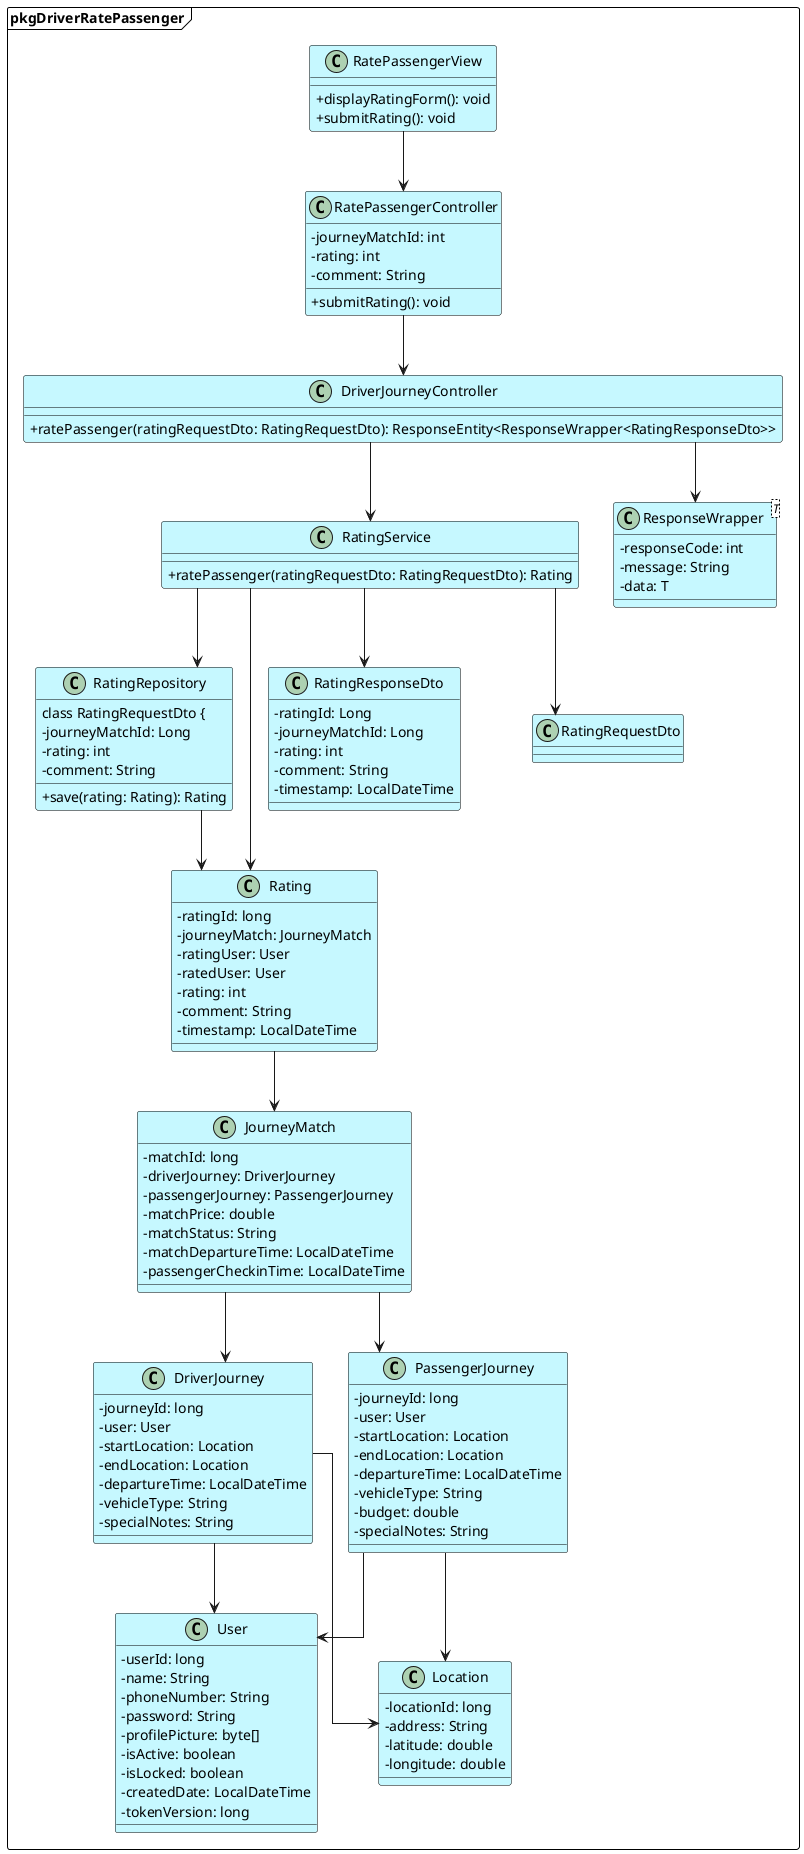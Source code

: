 @startuml DriverRatePassenger
skinparam classAttributeIconSize 0
skinparam linetype ortho

skinparam BackgroundColor #ffffff
skinparam class {
    BackgroundColor #c6f8ff
    BorderColor #000000
}

skinparam package {
    BackgroundColor #ffffff
    BorderColor #000000
}

package pkgDriverRatePassenger <<Frame>>{

        class RatePassengerView {
            + displayRatingForm(): void
            + submitRating(): void
        }

        class RatePassengerController {
            - journeyMatchId: int
            - rating: int
            - comment: String
            + submitRating(): void
        }
 
        class DriverJourneyController {
            + ratePassenger(ratingRequestDto: RatingRequestDto): ResponseEntity<ResponseWrapper<RatingResponseDto>>
        }
        class RatingService {
            + ratePassenger(ratingRequestDto: RatingRequestDto): Rating
        }

        class RatingRepository {
            + save(rating: Rating): Rating

        class RatingRequestDto {
            - journeyMatchId: Long
            - rating: int
            - comment: String
        }

        class RatingResponseDto {
            - ratingId: Long
            - journeyMatchId: Long
            - rating: int
            - comment: String
            - timestamp: LocalDateTime
        }

        class ResponseWrapper<T> {
            - responseCode: int
            - message: String
            - data: T
        }
  
        class Rating {
            - ratingId: long
            - journeyMatch: JourneyMatch
            - ratingUser: User
            - ratedUser: User
            - rating: int
            - comment: String
            - timestamp: LocalDateTime
        }

        class JourneyMatch {
            - matchId: long
            - driverJourney: DriverJourney
            - passengerJourney: PassengerJourney
            - matchPrice: double
            - matchStatus: String
            - matchDepartureTime: LocalDateTime
            - passengerCheckinTime: LocalDateTime
        }

        class DriverJourney {
            - journeyId: long
            - user: User
            - startLocation: Location
            - endLocation: Location
            - departureTime: LocalDateTime
            - vehicleType: String
            - specialNotes: String
        }

        class PassengerJourney {
            - journeyId: long
            - user: User
            - startLocation: Location
            - endLocation: Location
            - departureTime: LocalDateTime
            - vehicleType: String
            - budget: double
            - specialNotes: String
        }

        class User {
            - userId: long
            - name: String
            - phoneNumber: String
            - password: String
            - profilePicture: byte[]
            - isActive: boolean
            - isLocked: boolean
            - createdDate: LocalDateTime
            - tokenVersion: long
        }

        class Location {
            - locationId: long
            - address: String
            - latitude: double
            - longitude: double
        }
    

    RatePassengerView --> RatePassengerController
    RatePassengerController --> DriverJourneyController
    DriverJourneyController --> RatingService
    RatingService --> RatingRepository
    RatingService --> RatingRequestDto
    RatingService --> RatingResponseDto
    DriverJourneyController --> ResponseWrapper
    RatingService --> Rating
    RatingRepository --> Rating
    Rating --> JourneyMatch
    JourneyMatch --> DriverJourney
    JourneyMatch --> PassengerJourney
    DriverJourney --> User
    DriverJourney --> Location
    PassengerJourney --> User
    PassengerJourney --> Location

}

@enduml